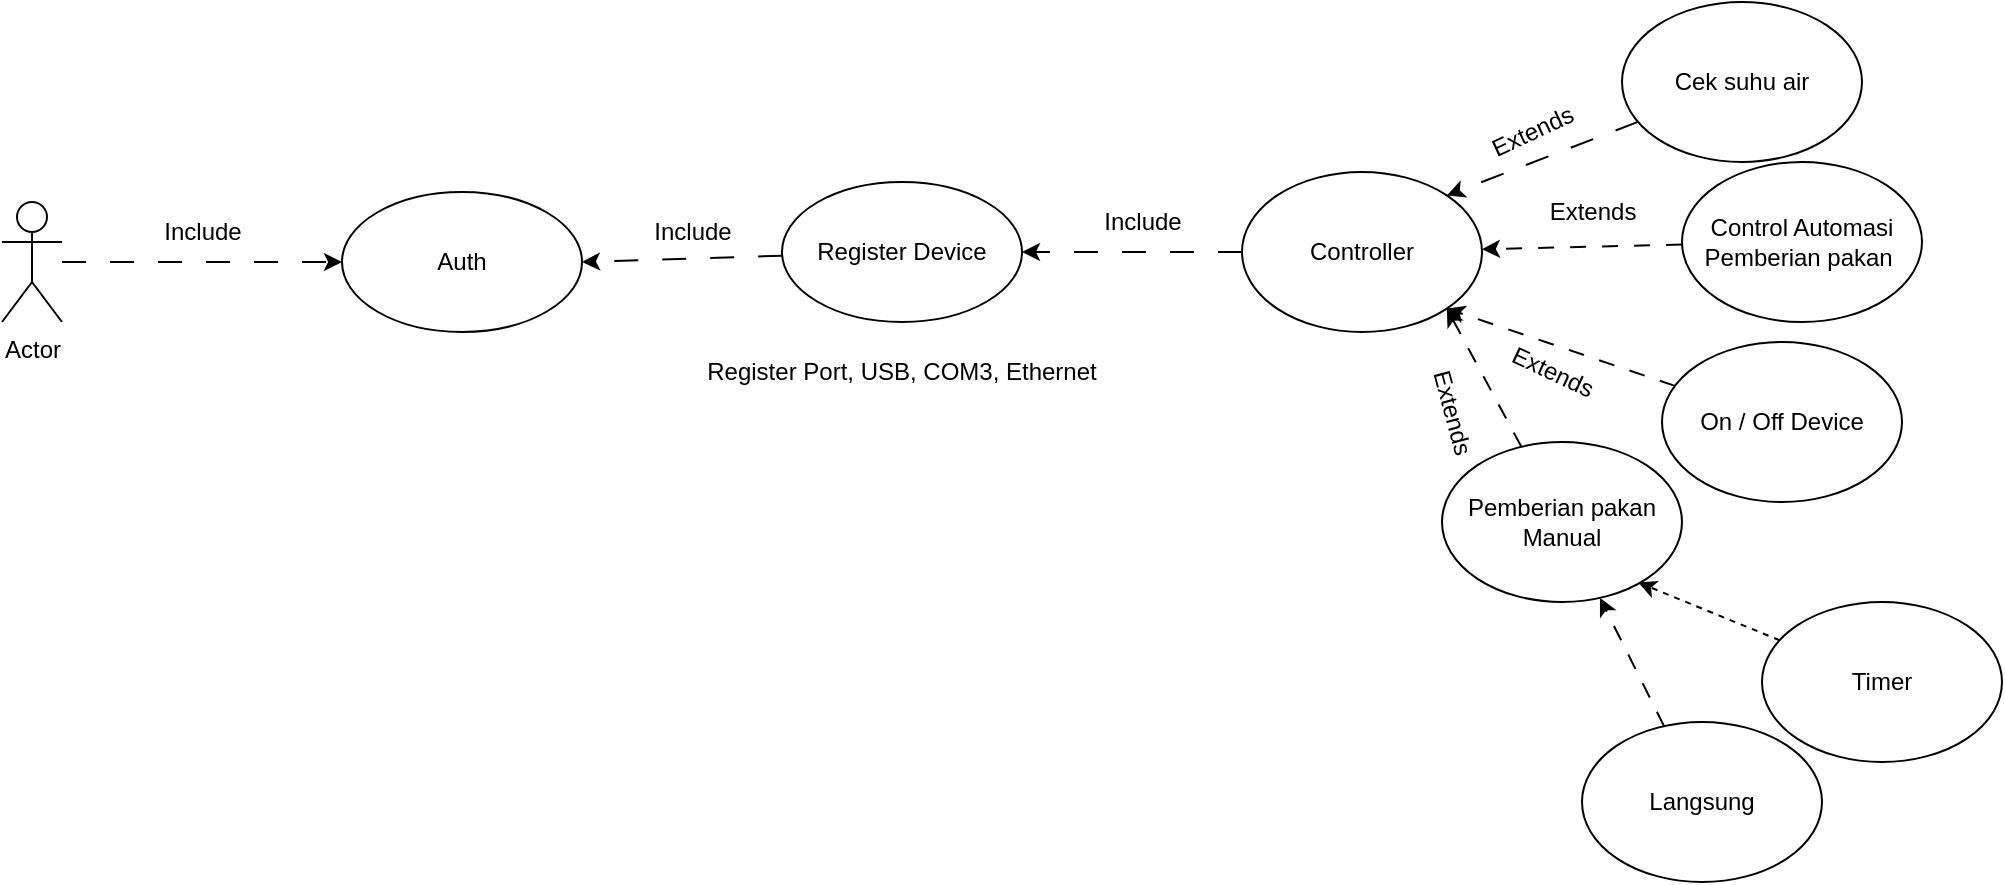 <mxfile version="22.1.16" type="github">
  <diagram name="Page-1" id="2YBvvXClWsGukQMizWep">
    <mxGraphModel dx="1059" dy="684" grid="1" gridSize="10" guides="1" tooltips="1" connect="1" arrows="1" fold="1" page="1" pageScale="1" pageWidth="850" pageHeight="1100" math="0" shadow="0">
      <root>
        <mxCell id="0" />
        <mxCell id="1" parent="0" />
        <mxCell id="e49Z0NjCQxnOTRCqXlO4-1" value="Auth" style="ellipse;whiteSpace=wrap;html=1;" vertex="1" parent="1">
          <mxGeometry x="230" y="145" width="120" height="70" as="geometry" />
        </mxCell>
        <mxCell id="e49Z0NjCQxnOTRCqXlO4-4" style="rounded=0;orthogonalLoop=1;jettySize=auto;html=1;dashed=1;dashPattern=12 12;" edge="1" parent="1" source="e49Z0NjCQxnOTRCqXlO4-3" target="e49Z0NjCQxnOTRCqXlO4-1">
          <mxGeometry relative="1" as="geometry" />
        </mxCell>
        <mxCell id="e49Z0NjCQxnOTRCqXlO4-3" value="Actor" style="shape=umlActor;verticalLabelPosition=bottom;verticalAlign=top;html=1;outlineConnect=0;" vertex="1" parent="1">
          <mxGeometry x="60" y="150" width="30" height="60" as="geometry" />
        </mxCell>
        <mxCell id="e49Z0NjCQxnOTRCqXlO4-6" style="rounded=0;orthogonalLoop=1;jettySize=auto;html=1;entryX=1;entryY=0.5;entryDx=0;entryDy=0;dashed=1;dashPattern=12 12;" edge="1" parent="1" source="e49Z0NjCQxnOTRCqXlO4-5" target="e49Z0NjCQxnOTRCqXlO4-1">
          <mxGeometry relative="1" as="geometry" />
        </mxCell>
        <mxCell id="e49Z0NjCQxnOTRCqXlO4-5" value="Register Device" style="ellipse;whiteSpace=wrap;html=1;" vertex="1" parent="1">
          <mxGeometry x="450" y="140" width="120" height="70" as="geometry" />
        </mxCell>
        <mxCell id="e49Z0NjCQxnOTRCqXlO4-7" value="Include" style="text;html=1;align=center;verticalAlign=middle;resizable=0;points=[];autosize=1;strokeColor=none;fillColor=none;rotation=0;" vertex="1" parent="1">
          <mxGeometry x="375" y="150" width="60" height="30" as="geometry" />
        </mxCell>
        <mxCell id="e49Z0NjCQxnOTRCqXlO4-8" value="Include" style="text;html=1;align=center;verticalAlign=middle;resizable=0;points=[];autosize=1;strokeColor=none;fillColor=none;rotation=0;" vertex="1" parent="1">
          <mxGeometry x="130" y="150" width="60" height="30" as="geometry" />
        </mxCell>
        <mxCell id="e49Z0NjCQxnOTRCqXlO4-10" style="edgeStyle=orthogonalEdgeStyle;rounded=0;orthogonalLoop=1;jettySize=auto;html=1;dashed=1;dashPattern=12 12;" edge="1" parent="1" source="e49Z0NjCQxnOTRCqXlO4-9" target="e49Z0NjCQxnOTRCqXlO4-5">
          <mxGeometry relative="1" as="geometry" />
        </mxCell>
        <mxCell id="e49Z0NjCQxnOTRCqXlO4-9" value="Controller" style="ellipse;whiteSpace=wrap;html=1;" vertex="1" parent="1">
          <mxGeometry x="680" y="135" width="120" height="80" as="geometry" />
        </mxCell>
        <mxCell id="e49Z0NjCQxnOTRCqXlO4-12" value="Include" style="text;html=1;align=center;verticalAlign=middle;resizable=0;points=[];autosize=1;strokeColor=none;fillColor=none;rotation=0;" vertex="1" parent="1">
          <mxGeometry x="600" y="145" width="60" height="30" as="geometry" />
        </mxCell>
        <mxCell id="e49Z0NjCQxnOTRCqXlO4-15" value="Register Port, USB, COM3, Ethernet" style="text;html=1;strokeColor=none;fillColor=none;align=center;verticalAlign=middle;whiteSpace=wrap;rounded=0;" vertex="1" parent="1">
          <mxGeometry x="405" y="220" width="210" height="30" as="geometry" />
        </mxCell>
        <mxCell id="e49Z0NjCQxnOTRCqXlO4-18" style="rounded=0;orthogonalLoop=1;jettySize=auto;html=1;entryX=1;entryY=0;entryDx=0;entryDy=0;dashed=1;dashPattern=12 12;" edge="1" parent="1" source="e49Z0NjCQxnOTRCqXlO4-17" target="e49Z0NjCQxnOTRCqXlO4-9">
          <mxGeometry relative="1" as="geometry" />
        </mxCell>
        <mxCell id="e49Z0NjCQxnOTRCqXlO4-17" value="&lt;div&gt;Cek suhu air&lt;/div&gt;" style="ellipse;whiteSpace=wrap;html=1;" vertex="1" parent="1">
          <mxGeometry x="870" y="50" width="120" height="80" as="geometry" />
        </mxCell>
        <mxCell id="e49Z0NjCQxnOTRCqXlO4-19" value="Extends" style="text;html=1;align=center;verticalAlign=middle;resizable=0;points=[];autosize=1;strokeColor=none;fillColor=none;rotation=-25;" vertex="1" parent="1">
          <mxGeometry x="790" y="100" width="70" height="30" as="geometry" />
        </mxCell>
        <mxCell id="e49Z0NjCQxnOTRCqXlO4-21" style="rounded=0;orthogonalLoop=1;jettySize=auto;html=1;dashed=1;dashPattern=8 8;" edge="1" parent="1" source="e49Z0NjCQxnOTRCqXlO4-20" target="e49Z0NjCQxnOTRCqXlO4-9">
          <mxGeometry relative="1" as="geometry" />
        </mxCell>
        <mxCell id="e49Z0NjCQxnOTRCqXlO4-20" value="&lt;div&gt;Control Automasi&lt;/div&gt;&lt;div&gt;Pemberian pakan&amp;nbsp;&lt;/div&gt;" style="ellipse;whiteSpace=wrap;html=1;" vertex="1" parent="1">
          <mxGeometry x="900" y="130" width="120" height="80" as="geometry" />
        </mxCell>
        <mxCell id="e49Z0NjCQxnOTRCqXlO4-22" value="Extends" style="text;html=1;align=center;verticalAlign=middle;resizable=0;points=[];autosize=1;strokeColor=none;fillColor=none;rotation=0;" vertex="1" parent="1">
          <mxGeometry x="820" y="140" width="70" height="30" as="geometry" />
        </mxCell>
        <mxCell id="e49Z0NjCQxnOTRCqXlO4-26" style="rounded=0;orthogonalLoop=1;jettySize=auto;html=1;entryX=1;entryY=1;entryDx=0;entryDy=0;dashed=1;dashPattern=8 8;" edge="1" parent="1" source="e49Z0NjCQxnOTRCqXlO4-23" target="e49Z0NjCQxnOTRCqXlO4-9">
          <mxGeometry relative="1" as="geometry" />
        </mxCell>
        <mxCell id="e49Z0NjCQxnOTRCqXlO4-23" value="&lt;div&gt;On / Off Device&lt;/div&gt;" style="ellipse;whiteSpace=wrap;html=1;" vertex="1" parent="1">
          <mxGeometry x="890" y="220" width="120" height="80" as="geometry" />
        </mxCell>
        <mxCell id="e49Z0NjCQxnOTRCqXlO4-25" value="Extends" style="text;html=1;align=center;verticalAlign=middle;resizable=0;points=[];autosize=1;strokeColor=none;fillColor=none;rotation=25;" vertex="1" parent="1">
          <mxGeometry x="800" y="220" width="70" height="30" as="geometry" />
        </mxCell>
        <mxCell id="e49Z0NjCQxnOTRCqXlO4-28" style="rounded=0;orthogonalLoop=1;jettySize=auto;html=1;entryX=1;entryY=1;entryDx=0;entryDy=0;dashed=1;dashPattern=8 8;" edge="1" parent="1" source="e49Z0NjCQxnOTRCqXlO4-27" target="e49Z0NjCQxnOTRCqXlO4-9">
          <mxGeometry relative="1" as="geometry" />
        </mxCell>
        <mxCell id="e49Z0NjCQxnOTRCqXlO4-27" value="Pemberian pakan Manual" style="ellipse;whiteSpace=wrap;html=1;" vertex="1" parent="1">
          <mxGeometry x="780" y="270" width="120" height="80" as="geometry" />
        </mxCell>
        <mxCell id="e49Z0NjCQxnOTRCqXlO4-29" value="Extends" style="text;html=1;align=center;verticalAlign=middle;resizable=0;points=[];autosize=1;strokeColor=none;fillColor=none;rotation=75;" vertex="1" parent="1">
          <mxGeometry x="750" y="240" width="70" height="30" as="geometry" />
        </mxCell>
        <mxCell id="e49Z0NjCQxnOTRCqXlO4-31" value="Timer" style="ellipse;whiteSpace=wrap;html=1;" vertex="1" parent="1">
          <mxGeometry x="940" y="350" width="120" height="80" as="geometry" />
        </mxCell>
        <mxCell id="e49Z0NjCQxnOTRCqXlO4-32" style="rounded=0;orthogonalLoop=1;jettySize=auto;html=1;entryX=0.818;entryY=0.878;entryDx=0;entryDy=0;entryPerimeter=0;dashed=1;" edge="1" parent="1" source="e49Z0NjCQxnOTRCqXlO4-31" target="e49Z0NjCQxnOTRCqXlO4-27">
          <mxGeometry relative="1" as="geometry" />
        </mxCell>
        <mxCell id="e49Z0NjCQxnOTRCqXlO4-34" style="rounded=0;orthogonalLoop=1;jettySize=auto;html=1;dashed=1;dashPattern=8 8;" edge="1" parent="1" source="e49Z0NjCQxnOTRCqXlO4-33" target="e49Z0NjCQxnOTRCqXlO4-27">
          <mxGeometry relative="1" as="geometry" />
        </mxCell>
        <mxCell id="e49Z0NjCQxnOTRCqXlO4-33" value="Langsung" style="ellipse;whiteSpace=wrap;html=1;" vertex="1" parent="1">
          <mxGeometry x="850" y="410" width="120" height="80" as="geometry" />
        </mxCell>
      </root>
    </mxGraphModel>
  </diagram>
</mxfile>
